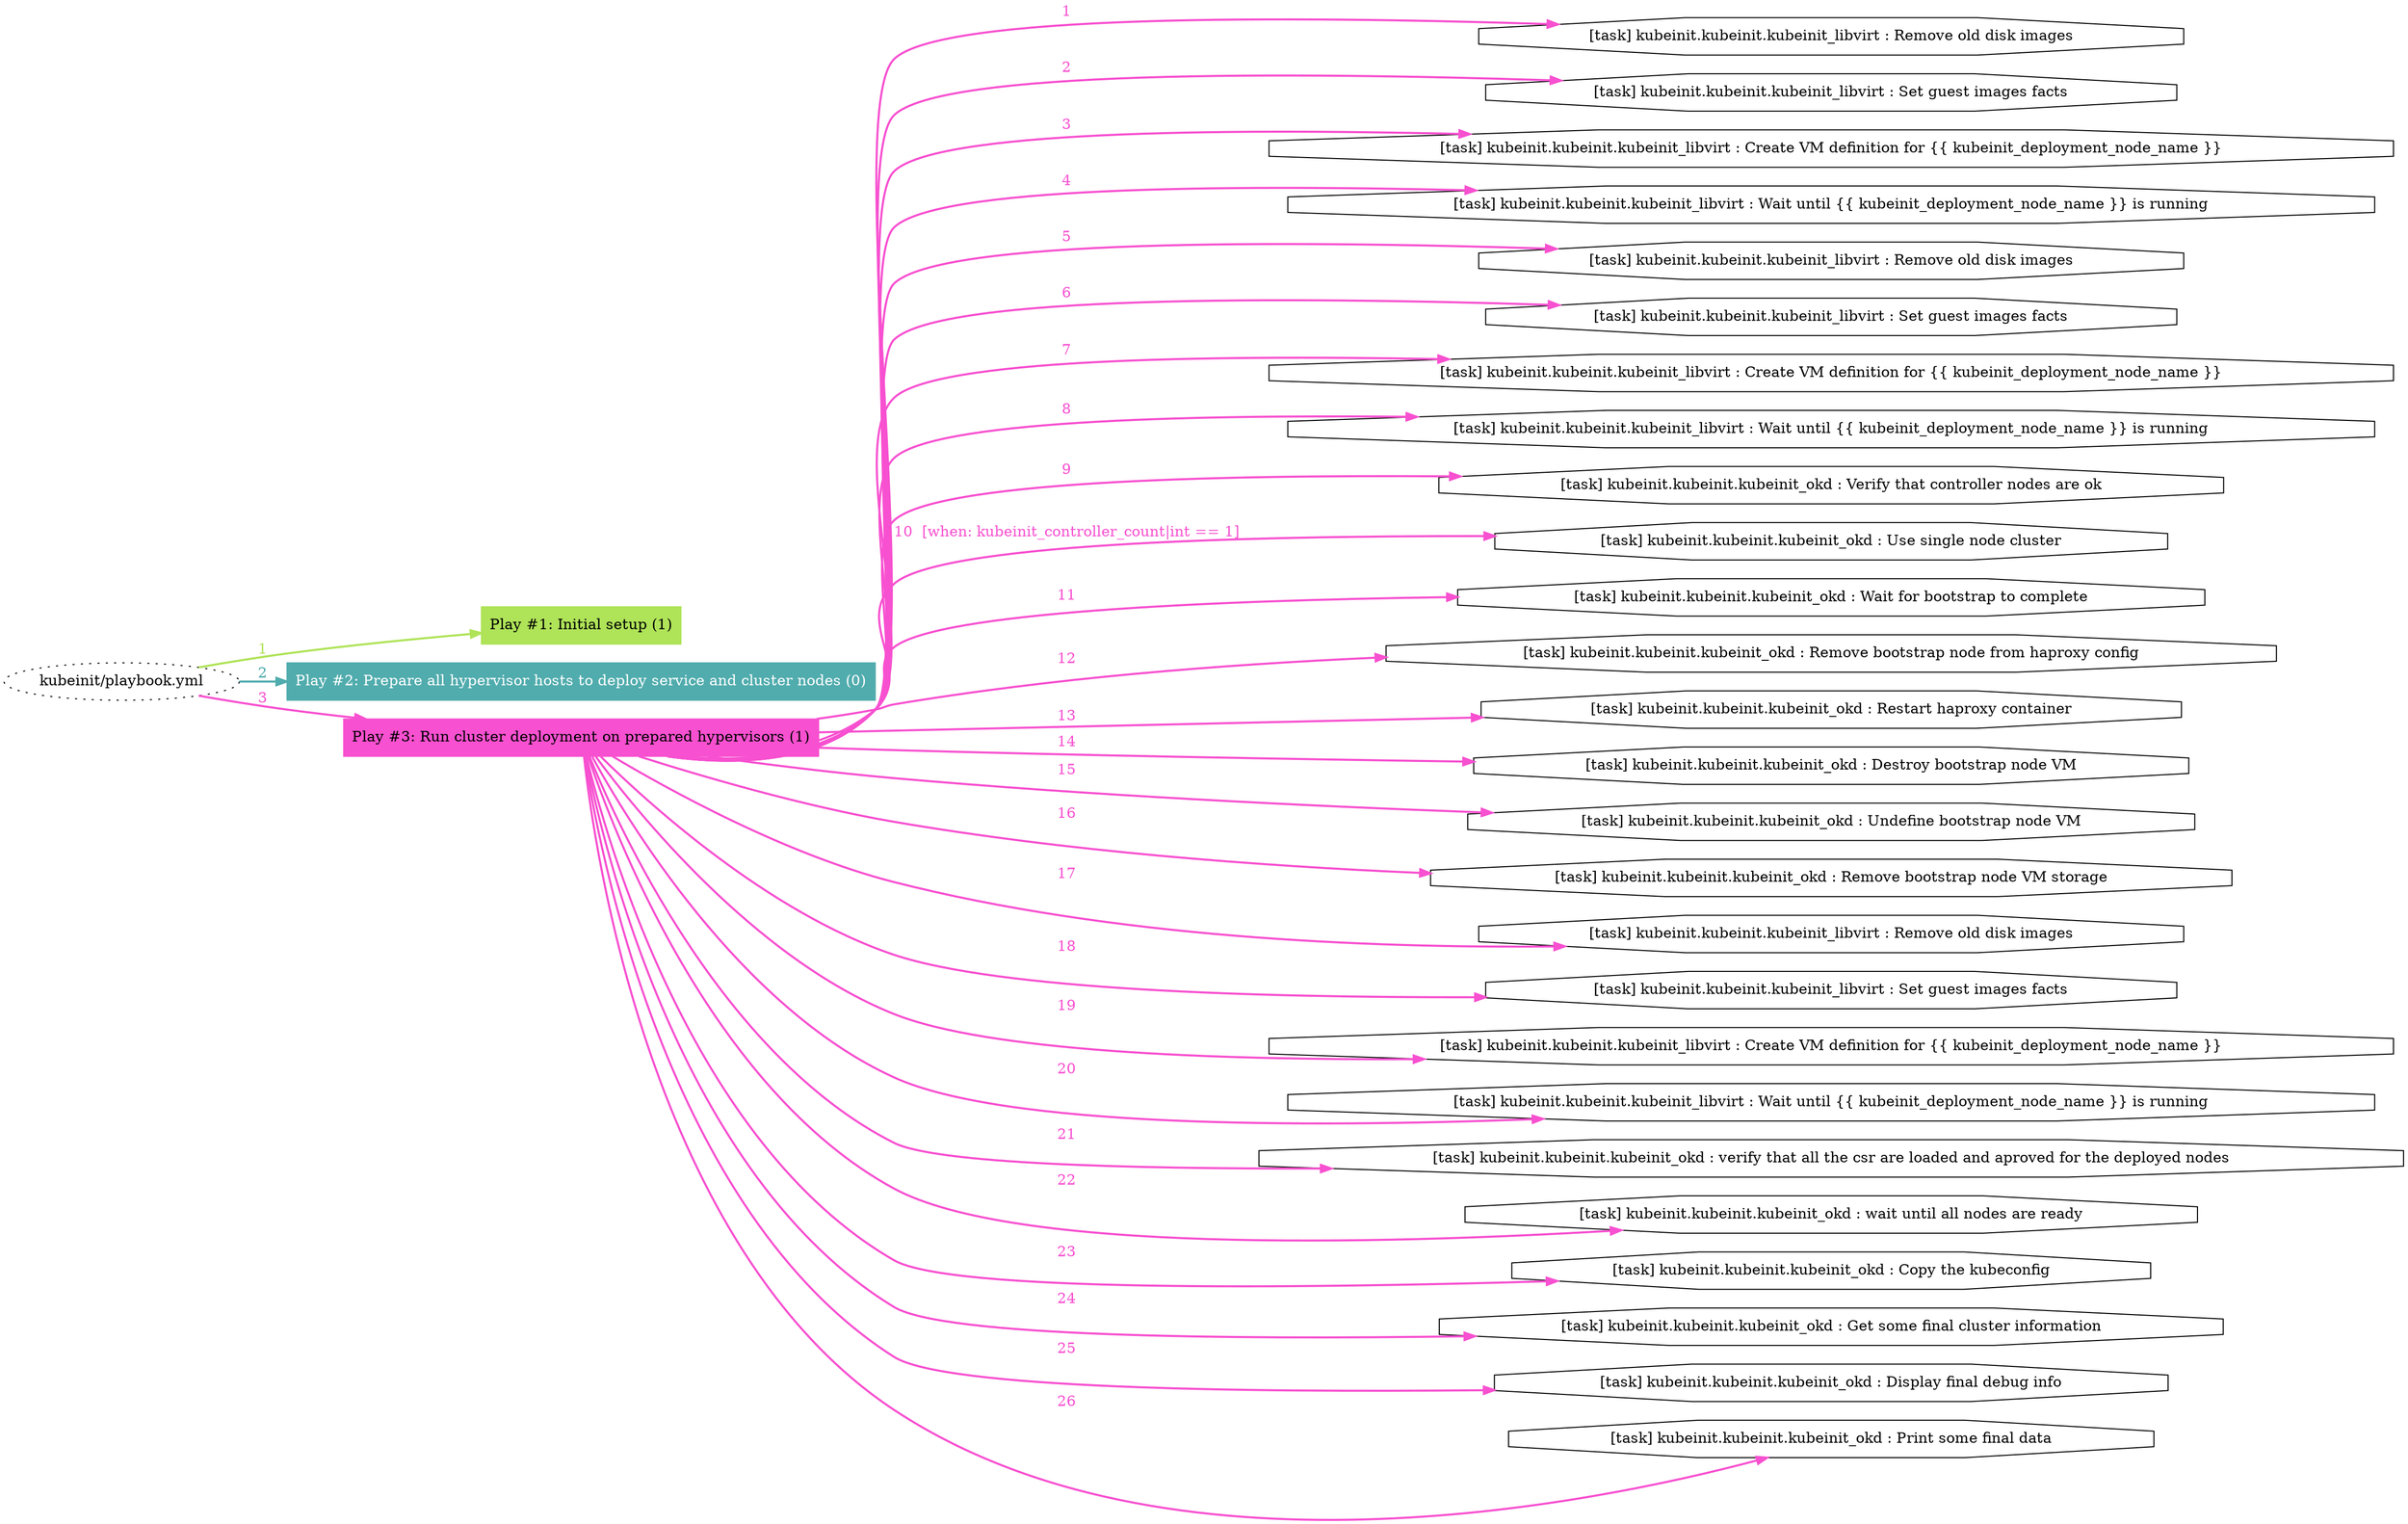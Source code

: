digraph "kubeinit/playbook.yml "{
	graph [concentrate=true ordering=in rankdir=LR ratio=fill]
	edge [esep=5 sep=10]
	"kubeinit/playbook.yml" [id=root_node style=dotted]
	subgraph "Play #1: Initial setup (1) "{
		"Play #1: Initial setup (1)" [color="#afe358" fontcolor="#000000" id="play_fcbdc4e1-6347-461b-8ade-aff6ad223789" shape=box style=filled tooltip=localhost]
		"kubeinit/playbook.yml" -> "Play #1: Initial setup (1)" [label=1 color="#afe358" fontcolor="#afe358" id="edge_ee1800f6-061d-4d43-a87b-3f935bbf0118" style=bold]
	}
	subgraph "Play #2: Prepare all hypervisor hosts to deploy service and cluster nodes (0) "{
		"Play #2: Prepare all hypervisor hosts to deploy service and cluster nodes (0)" [color="#51acad" fontcolor="#ffffff" id="play_11f04d06-43b5-47b0-82af-5b95c41e9457" shape=box style=filled tooltip=""]
		"kubeinit/playbook.yml" -> "Play #2: Prepare all hypervisor hosts to deploy service and cluster nodes (0)" [label=2 color="#51acad" fontcolor="#51acad" id="edge_f2cdb5d9-acd7-4c30-bc05-81ed85e88966" style=bold]
	}
	subgraph "Play #3: Run cluster deployment on prepared hypervisors (1) "{
		"Play #3: Run cluster deployment on prepared hypervisors (1)" [color="#f750d0" fontcolor="#000000" id="play_beee9c3c-e648-4408-b77d-45d191d87976" shape=box style=filled tooltip=localhost]
		"kubeinit/playbook.yml" -> "Play #3: Run cluster deployment on prepared hypervisors (1)" [label=3 color="#f750d0" fontcolor="#f750d0" id="edge_7c36c6f7-40c4-4aaa-9a9c-5f37ce9dae42" style=bold]
		"task_241a37fa-f70c-4a7d-8e12-4348538bbeb7" [label="[task] kubeinit.kubeinit.kubeinit_libvirt : Remove old disk images" id="task_241a37fa-f70c-4a7d-8e12-4348538bbeb7" shape=octagon tooltip="[task] kubeinit.kubeinit.kubeinit_libvirt : Remove old disk images"]
		"Play #3: Run cluster deployment on prepared hypervisors (1)" -> "task_241a37fa-f70c-4a7d-8e12-4348538bbeb7" [label=1 color="#f750d0" fontcolor="#f750d0" id="edge_23e52ebc-a29d-4c5b-b112-e2c6c0e42326" style=bold]
		"task_38de029e-122f-4c9f-acbd-7844f58c3aec" [label="[task] kubeinit.kubeinit.kubeinit_libvirt : Set guest images facts" id="task_38de029e-122f-4c9f-acbd-7844f58c3aec" shape=octagon tooltip="[task] kubeinit.kubeinit.kubeinit_libvirt : Set guest images facts"]
		"Play #3: Run cluster deployment on prepared hypervisors (1)" -> "task_38de029e-122f-4c9f-acbd-7844f58c3aec" [label=2 color="#f750d0" fontcolor="#f750d0" id="edge_a8579c05-1ceb-446a-b361-da508bf236f9" style=bold]
		"task_b3a163ac-9b16-4f97-8311-6c138bcfc0bd" [label="[task] kubeinit.kubeinit.kubeinit_libvirt : Create VM definition for {{ kubeinit_deployment_node_name }}" id="task_b3a163ac-9b16-4f97-8311-6c138bcfc0bd" shape=octagon tooltip="[task] kubeinit.kubeinit.kubeinit_libvirt : Create VM definition for {{ kubeinit_deployment_node_name }}"]
		"Play #3: Run cluster deployment on prepared hypervisors (1)" -> "task_b3a163ac-9b16-4f97-8311-6c138bcfc0bd" [label=3 color="#f750d0" fontcolor="#f750d0" id="edge_219e460b-5cee-4480-9248-f6833698b17d" style=bold]
		"task_f49b8676-8979-4d73-b48b-68748a91ea2b" [label="[task] kubeinit.kubeinit.kubeinit_libvirt : Wait until {{ kubeinit_deployment_node_name }} is running" id="task_f49b8676-8979-4d73-b48b-68748a91ea2b" shape=octagon tooltip="[task] kubeinit.kubeinit.kubeinit_libvirt : Wait until {{ kubeinit_deployment_node_name }} is running"]
		"Play #3: Run cluster deployment on prepared hypervisors (1)" -> "task_f49b8676-8979-4d73-b48b-68748a91ea2b" [label=4 color="#f750d0" fontcolor="#f750d0" id="edge_9122a11f-a447-4ab3-a057-c431c9c1365a" style=bold]
		"task_4e1ee497-9800-4f32-bc1f-5caa9f99f35f" [label="[task] kubeinit.kubeinit.kubeinit_libvirt : Remove old disk images" id="task_4e1ee497-9800-4f32-bc1f-5caa9f99f35f" shape=octagon tooltip="[task] kubeinit.kubeinit.kubeinit_libvirt : Remove old disk images"]
		"Play #3: Run cluster deployment on prepared hypervisors (1)" -> "task_4e1ee497-9800-4f32-bc1f-5caa9f99f35f" [label=5 color="#f750d0" fontcolor="#f750d0" id="edge_6698cacf-4af5-476b-9577-5e5071ab3fac" style=bold]
		"task_5e4b6eae-c4b2-4d6d-ac90-2a0c6dc50e23" [label="[task] kubeinit.kubeinit.kubeinit_libvirt : Set guest images facts" id="task_5e4b6eae-c4b2-4d6d-ac90-2a0c6dc50e23" shape=octagon tooltip="[task] kubeinit.kubeinit.kubeinit_libvirt : Set guest images facts"]
		"Play #3: Run cluster deployment on prepared hypervisors (1)" -> "task_5e4b6eae-c4b2-4d6d-ac90-2a0c6dc50e23" [label=6 color="#f750d0" fontcolor="#f750d0" id="edge_60a239fc-6dfa-438a-8d5a-23a8ca57c0bd" style=bold]
		"task_f815d935-967d-4f4d-88b5-dc58c07889c2" [label="[task] kubeinit.kubeinit.kubeinit_libvirt : Create VM definition for {{ kubeinit_deployment_node_name }}" id="task_f815d935-967d-4f4d-88b5-dc58c07889c2" shape=octagon tooltip="[task] kubeinit.kubeinit.kubeinit_libvirt : Create VM definition for {{ kubeinit_deployment_node_name }}"]
		"Play #3: Run cluster deployment on prepared hypervisors (1)" -> "task_f815d935-967d-4f4d-88b5-dc58c07889c2" [label=7 color="#f750d0" fontcolor="#f750d0" id="edge_9987de19-af8d-49c7-b975-858ba4b5e82b" style=bold]
		"task_9cf01893-4a7e-4e20-a7a3-220d18ab2e8d" [label="[task] kubeinit.kubeinit.kubeinit_libvirt : Wait until {{ kubeinit_deployment_node_name }} is running" id="task_9cf01893-4a7e-4e20-a7a3-220d18ab2e8d" shape=octagon tooltip="[task] kubeinit.kubeinit.kubeinit_libvirt : Wait until {{ kubeinit_deployment_node_name }} is running"]
		"Play #3: Run cluster deployment on prepared hypervisors (1)" -> "task_9cf01893-4a7e-4e20-a7a3-220d18ab2e8d" [label=8 color="#f750d0" fontcolor="#f750d0" id="edge_b2e36d32-310b-4976-bf44-4d91d01dd884" style=bold]
		"task_cf6af3a0-9d81-44f2-ae1a-3239b2b420b0" [label="[task] kubeinit.kubeinit.kubeinit_okd : Verify that controller nodes are ok" id="task_cf6af3a0-9d81-44f2-ae1a-3239b2b420b0" shape=octagon tooltip="[task] kubeinit.kubeinit.kubeinit_okd : Verify that controller nodes are ok"]
		"Play #3: Run cluster deployment on prepared hypervisors (1)" -> "task_cf6af3a0-9d81-44f2-ae1a-3239b2b420b0" [label=9 color="#f750d0" fontcolor="#f750d0" id="edge_85143a16-65b9-4f31-af9a-14b45aff5ead" style=bold]
		"task_366b15ee-7439-45a4-94d6-b3af35af4bd2" [label="[task] kubeinit.kubeinit.kubeinit_okd : Use single node cluster" id="task_366b15ee-7439-45a4-94d6-b3af35af4bd2" shape=octagon tooltip="[task] kubeinit.kubeinit.kubeinit_okd : Use single node cluster"]
		"Play #3: Run cluster deployment on prepared hypervisors (1)" -> "task_366b15ee-7439-45a4-94d6-b3af35af4bd2" [label="10  [when: kubeinit_controller_count|int == 1]" color="#f750d0" fontcolor="#f750d0" id="edge_d6207afd-b450-4ea3-bc19-7b3524b05fba" style=bold]
		"task_4a1cc011-a3b0-4ac0-be43-114e9509a8d9" [label="[task] kubeinit.kubeinit.kubeinit_okd : Wait for bootstrap to complete" id="task_4a1cc011-a3b0-4ac0-be43-114e9509a8d9" shape=octagon tooltip="[task] kubeinit.kubeinit.kubeinit_okd : Wait for bootstrap to complete"]
		"Play #3: Run cluster deployment on prepared hypervisors (1)" -> "task_4a1cc011-a3b0-4ac0-be43-114e9509a8d9" [label=11 color="#f750d0" fontcolor="#f750d0" id="edge_5e108c88-bbae-4c6f-a07b-fb6309df12a5" style=bold]
		"task_04f1ef76-0746-4feb-a0d2-f1a66762130c" [label="[task] kubeinit.kubeinit.kubeinit_okd : Remove bootstrap node from haproxy config" id="task_04f1ef76-0746-4feb-a0d2-f1a66762130c" shape=octagon tooltip="[task] kubeinit.kubeinit.kubeinit_okd : Remove bootstrap node from haproxy config"]
		"Play #3: Run cluster deployment on prepared hypervisors (1)" -> "task_04f1ef76-0746-4feb-a0d2-f1a66762130c" [label=12 color="#f750d0" fontcolor="#f750d0" id="edge_e8e08500-951d-4bd6-a3aa-5bdcac8854d3" style=bold]
		"task_7f9381d2-a70b-4d53-a947-38e75ee90533" [label="[task] kubeinit.kubeinit.kubeinit_okd : Restart haproxy container" id="task_7f9381d2-a70b-4d53-a947-38e75ee90533" shape=octagon tooltip="[task] kubeinit.kubeinit.kubeinit_okd : Restart haproxy container"]
		"Play #3: Run cluster deployment on prepared hypervisors (1)" -> "task_7f9381d2-a70b-4d53-a947-38e75ee90533" [label=13 color="#f750d0" fontcolor="#f750d0" id="edge_821f7593-8239-452e-a878-2be0deddd029" style=bold]
		"task_e8f662f3-5f38-40e7-ac91-28f09eafd3f4" [label="[task] kubeinit.kubeinit.kubeinit_okd : Destroy bootstrap node VM" id="task_e8f662f3-5f38-40e7-ac91-28f09eafd3f4" shape=octagon tooltip="[task] kubeinit.kubeinit.kubeinit_okd : Destroy bootstrap node VM"]
		"Play #3: Run cluster deployment on prepared hypervisors (1)" -> "task_e8f662f3-5f38-40e7-ac91-28f09eafd3f4" [label=14 color="#f750d0" fontcolor="#f750d0" id="edge_732693a1-7636-4757-9fb0-c57a82b6dc4d" style=bold]
		"task_c610db6e-2d29-4f32-ab1a-332634d4f41c" [label="[task] kubeinit.kubeinit.kubeinit_okd : Undefine bootstrap node VM" id="task_c610db6e-2d29-4f32-ab1a-332634d4f41c" shape=octagon tooltip="[task] kubeinit.kubeinit.kubeinit_okd : Undefine bootstrap node VM"]
		"Play #3: Run cluster deployment on prepared hypervisors (1)" -> "task_c610db6e-2d29-4f32-ab1a-332634d4f41c" [label=15 color="#f750d0" fontcolor="#f750d0" id="edge_0ea3238e-8e65-4ced-b6ef-f6627a3931a0" style=bold]
		"task_d044873e-2d4a-4223-b620-68314304ba41" [label="[task] kubeinit.kubeinit.kubeinit_okd : Remove bootstrap node VM storage" id="task_d044873e-2d4a-4223-b620-68314304ba41" shape=octagon tooltip="[task] kubeinit.kubeinit.kubeinit_okd : Remove bootstrap node VM storage"]
		"Play #3: Run cluster deployment on prepared hypervisors (1)" -> "task_d044873e-2d4a-4223-b620-68314304ba41" [label=16 color="#f750d0" fontcolor="#f750d0" id="edge_0d7cf1fd-945f-4d6b-ad56-60030b8cc496" style=bold]
		"task_0bca8707-96a9-4890-a4c7-aa8dff6cf9e6" [label="[task] kubeinit.kubeinit.kubeinit_libvirt : Remove old disk images" id="task_0bca8707-96a9-4890-a4c7-aa8dff6cf9e6" shape=octagon tooltip="[task] kubeinit.kubeinit.kubeinit_libvirt : Remove old disk images"]
		"Play #3: Run cluster deployment on prepared hypervisors (1)" -> "task_0bca8707-96a9-4890-a4c7-aa8dff6cf9e6" [label=17 color="#f750d0" fontcolor="#f750d0" id="edge_9355e1e6-3eef-4445-b0ba-d2242d27f93e" style=bold]
		"task_261a5422-faad-4368-88de-3ea8655dfe82" [label="[task] kubeinit.kubeinit.kubeinit_libvirt : Set guest images facts" id="task_261a5422-faad-4368-88de-3ea8655dfe82" shape=octagon tooltip="[task] kubeinit.kubeinit.kubeinit_libvirt : Set guest images facts"]
		"Play #3: Run cluster deployment on prepared hypervisors (1)" -> "task_261a5422-faad-4368-88de-3ea8655dfe82" [label=18 color="#f750d0" fontcolor="#f750d0" id="edge_08c1313a-912a-41a0-a29f-ce25a3a5b6af" style=bold]
		"task_460c22b1-592a-4ae1-8c5e-1103ef06e712" [label="[task] kubeinit.kubeinit.kubeinit_libvirt : Create VM definition for {{ kubeinit_deployment_node_name }}" id="task_460c22b1-592a-4ae1-8c5e-1103ef06e712" shape=octagon tooltip="[task] kubeinit.kubeinit.kubeinit_libvirt : Create VM definition for {{ kubeinit_deployment_node_name }}"]
		"Play #3: Run cluster deployment on prepared hypervisors (1)" -> "task_460c22b1-592a-4ae1-8c5e-1103ef06e712" [label=19 color="#f750d0" fontcolor="#f750d0" id="edge_88af37e0-e2e8-48b2-b52e-9fec828d71a4" style=bold]
		"task_3b52c95e-bbf3-43a8-ab0e-e2c26d360508" [label="[task] kubeinit.kubeinit.kubeinit_libvirt : Wait until {{ kubeinit_deployment_node_name }} is running" id="task_3b52c95e-bbf3-43a8-ab0e-e2c26d360508" shape=octagon tooltip="[task] kubeinit.kubeinit.kubeinit_libvirt : Wait until {{ kubeinit_deployment_node_name }} is running"]
		"Play #3: Run cluster deployment on prepared hypervisors (1)" -> "task_3b52c95e-bbf3-43a8-ab0e-e2c26d360508" [label=20 color="#f750d0" fontcolor="#f750d0" id="edge_0b10b3fd-e7e8-490e-a1d4-cf77d42fa806" style=bold]
		"task_6e0b3612-98e6-44c1-95f0-5e810d0ba82d" [label="[task] kubeinit.kubeinit.kubeinit_okd : verify that all the csr are loaded and aproved for the deployed nodes" id="task_6e0b3612-98e6-44c1-95f0-5e810d0ba82d" shape=octagon tooltip="[task] kubeinit.kubeinit.kubeinit_okd : verify that all the csr are loaded and aproved for the deployed nodes"]
		"Play #3: Run cluster deployment on prepared hypervisors (1)" -> "task_6e0b3612-98e6-44c1-95f0-5e810d0ba82d" [label=21 color="#f750d0" fontcolor="#f750d0" id="edge_5c90d98e-8ab2-4347-be25-d11ed461fb12" style=bold]
		"task_61678ce8-4acd-4497-8b1f-56684106c2fd" [label="[task] kubeinit.kubeinit.kubeinit_okd : wait until all nodes are ready" id="task_61678ce8-4acd-4497-8b1f-56684106c2fd" shape=octagon tooltip="[task] kubeinit.kubeinit.kubeinit_okd : wait until all nodes are ready"]
		"Play #3: Run cluster deployment on prepared hypervisors (1)" -> "task_61678ce8-4acd-4497-8b1f-56684106c2fd" [label=22 color="#f750d0" fontcolor="#f750d0" id="edge_3867202a-84ca-48b2-ad76-1bbb80acde7e" style=bold]
		"task_6c2eb164-4c06-4495-8e14-b94f909cda70" [label="[task] kubeinit.kubeinit.kubeinit_okd : Copy the kubeconfig" id="task_6c2eb164-4c06-4495-8e14-b94f909cda70" shape=octagon tooltip="[task] kubeinit.kubeinit.kubeinit_okd : Copy the kubeconfig"]
		"Play #3: Run cluster deployment on prepared hypervisors (1)" -> "task_6c2eb164-4c06-4495-8e14-b94f909cda70" [label=23 color="#f750d0" fontcolor="#f750d0" id="edge_3a87035d-bcdd-4653-9e5e-04b72861f882" style=bold]
		"task_1e81f068-5d7f-46dd-aecc-db7819bcbace" [label="[task] kubeinit.kubeinit.kubeinit_okd : Get some final cluster information" id="task_1e81f068-5d7f-46dd-aecc-db7819bcbace" shape=octagon tooltip="[task] kubeinit.kubeinit.kubeinit_okd : Get some final cluster information"]
		"Play #3: Run cluster deployment on prepared hypervisors (1)" -> "task_1e81f068-5d7f-46dd-aecc-db7819bcbace" [label=24 color="#f750d0" fontcolor="#f750d0" id="edge_ceaa4281-5237-4353-988a-09a8d4f7ee2d" style=bold]
		"task_e59f1954-7fe7-47c0-98af-61f411c9a9f3" [label="[task] kubeinit.kubeinit.kubeinit_okd : Display final debug info" id="task_e59f1954-7fe7-47c0-98af-61f411c9a9f3" shape=octagon tooltip="[task] kubeinit.kubeinit.kubeinit_okd : Display final debug info"]
		"Play #3: Run cluster deployment on prepared hypervisors (1)" -> "task_e59f1954-7fe7-47c0-98af-61f411c9a9f3" [label=25 color="#f750d0" fontcolor="#f750d0" id="edge_01b6d8c9-873a-45c1-b6f2-f2338a24cea5" style=bold]
		"task_685afd00-a092-43fe-bed8-f7ed384bf0ef" [label="[task] kubeinit.kubeinit.kubeinit_okd : Print some final data" id="task_685afd00-a092-43fe-bed8-f7ed384bf0ef" shape=octagon tooltip="[task] kubeinit.kubeinit.kubeinit_okd : Print some final data"]
		"Play #3: Run cluster deployment on prepared hypervisors (1)" -> "task_685afd00-a092-43fe-bed8-f7ed384bf0ef" [label=26 color="#f750d0" fontcolor="#f750d0" id="edge_66da0ec0-921f-4d31-91f2-ba3830cfbee4" style=bold]
	}
}
